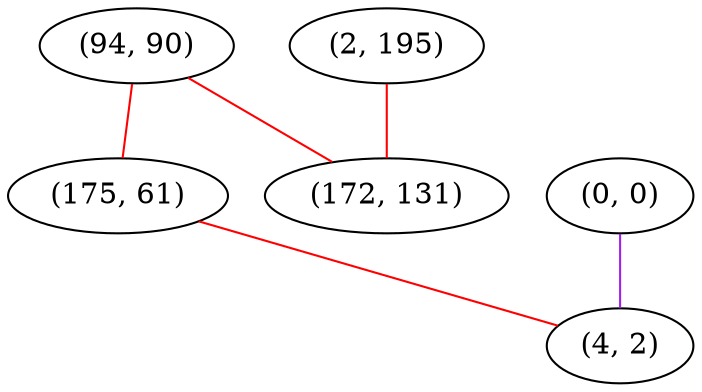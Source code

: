 graph "" {
"(94, 90)";
"(0, 0)";
"(175, 61)";
"(2, 195)";
"(4, 2)";
"(172, 131)";
"(94, 90)" -- "(175, 61)"  [color=red, key=0, weight=1];
"(94, 90)" -- "(172, 131)"  [color=red, key=0, weight=1];
"(0, 0)" -- "(4, 2)"  [color=purple, key=0, weight=4];
"(175, 61)" -- "(4, 2)"  [color=red, key=0, weight=1];
"(2, 195)" -- "(172, 131)"  [color=red, key=0, weight=1];
}
